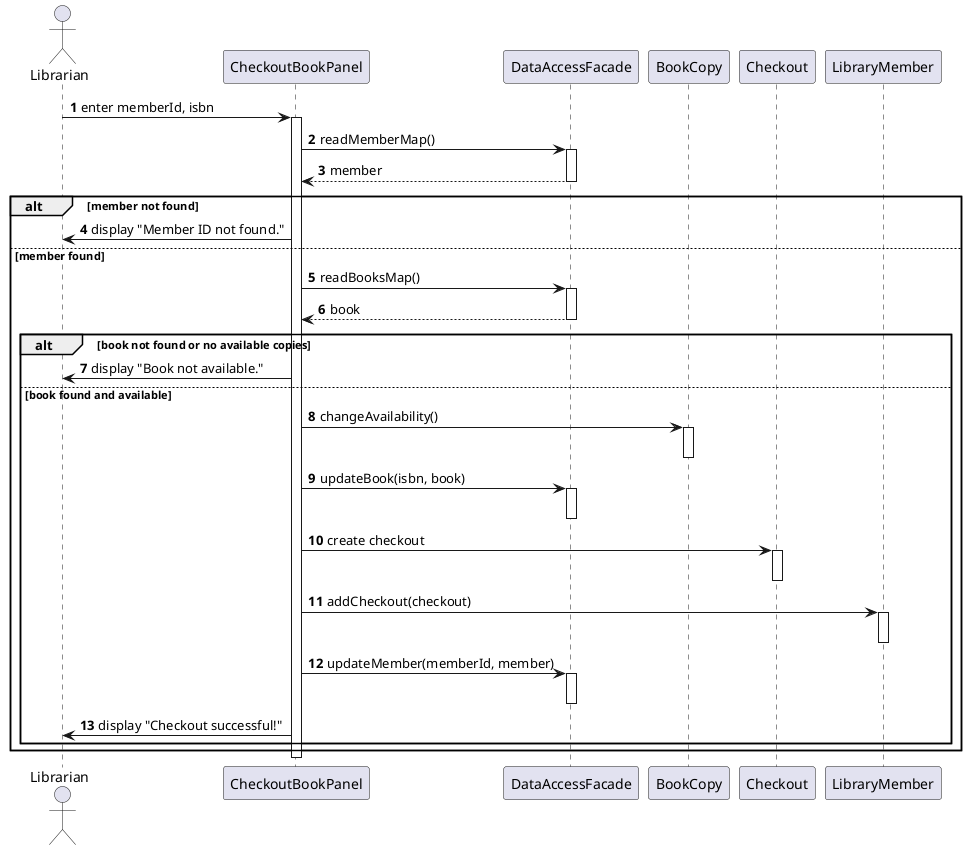@startuml
autonumber
actor Librarian

Librarian -> CheckoutBookPanel : enter memberId, isbn
activate CheckoutBookPanel

CheckoutBookPanel -> DataAccessFacade : readMemberMap()
activate DataAccessFacade
DataAccessFacade --> CheckoutBookPanel : member

deactivate DataAccessFacade

alt member not found
    CheckoutBookPanel -> Librarian : display "Member ID not found."
else member found
    CheckoutBookPanel -> DataAccessFacade : readBooksMap()
    activate DataAccessFacade
    DataAccessFacade --> CheckoutBookPanel : book
    deactivate DataAccessFacade
    
    alt book not found or no available copies
        CheckoutBookPanel -> Librarian : display "Book not available."
    else book found and available
        CheckoutBookPanel -> BookCopy : changeAvailability()
        activate BookCopy
        deactivate BookCopy
        
        CheckoutBookPanel -> DataAccessFacade : updateBook(isbn, book)
        activate DataAccessFacade
        deactivate DataAccessFacade
        
        CheckoutBookPanel -> Checkout : create checkout
        activate Checkout
        deactivate Checkout
        
        CheckoutBookPanel -> LibraryMember : addCheckout(checkout)
        activate LibraryMember
        deactivate LibraryMember
        
        CheckoutBookPanel -> DataAccessFacade : updateMember(memberId, member)
        activate DataAccessFacade
        deactivate DataAccessFacade

        CheckoutBookPanel -> Librarian : display "Checkout successful!"
    end
end

deactivate CheckoutBookPanel

@enduml
